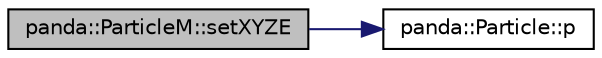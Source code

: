 digraph G
{
  edge [fontname="Helvetica",fontsize="10",labelfontname="Helvetica",labelfontsize="10"];
  node [fontname="Helvetica",fontsize="10",shape=record];
  rankdir=LR;
  Node1 [label="panda::ParticleM::setXYZE",height=0.2,width=0.4,color="black", fillcolor="grey75", style="filled" fontcolor="black"];
  Node1 -> Node2 [color="midnightblue",fontsize="10",style="solid"];
  Node2 [label="panda::Particle::p",height=0.2,width=0.4,color="black", fillcolor="white", style="filled",URL="$classpanda_1_1Particle.html#a581eab76794352c5908ef3e8e6d36a95"];
}

